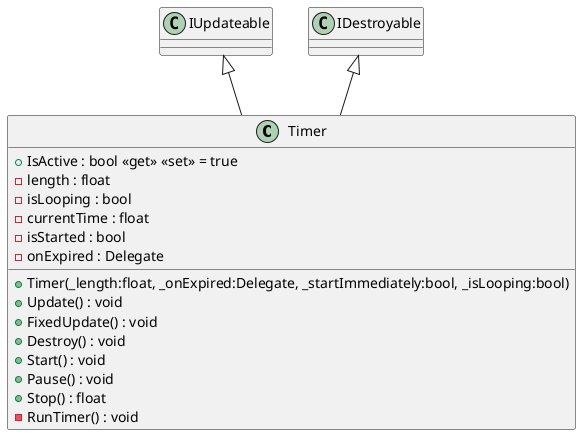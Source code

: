 @startuml
class Timer {
    + IsActive : bool <<get>> <<set>> = true
    - length : float
    - isLooping : bool
    - currentTime : float
    - isStarted : bool
    - onExpired : Delegate
    + Timer(_length:float, _onExpired:Delegate, _startImmediately:bool, _isLooping:bool)
    + Update() : void
    + FixedUpdate() : void
    + Destroy() : void
    + Start() : void
    + Pause() : void
    + Stop() : float
    - RunTimer() : void
}
IUpdateable <|-- Timer
IDestroyable <|-- Timer
@enduml
